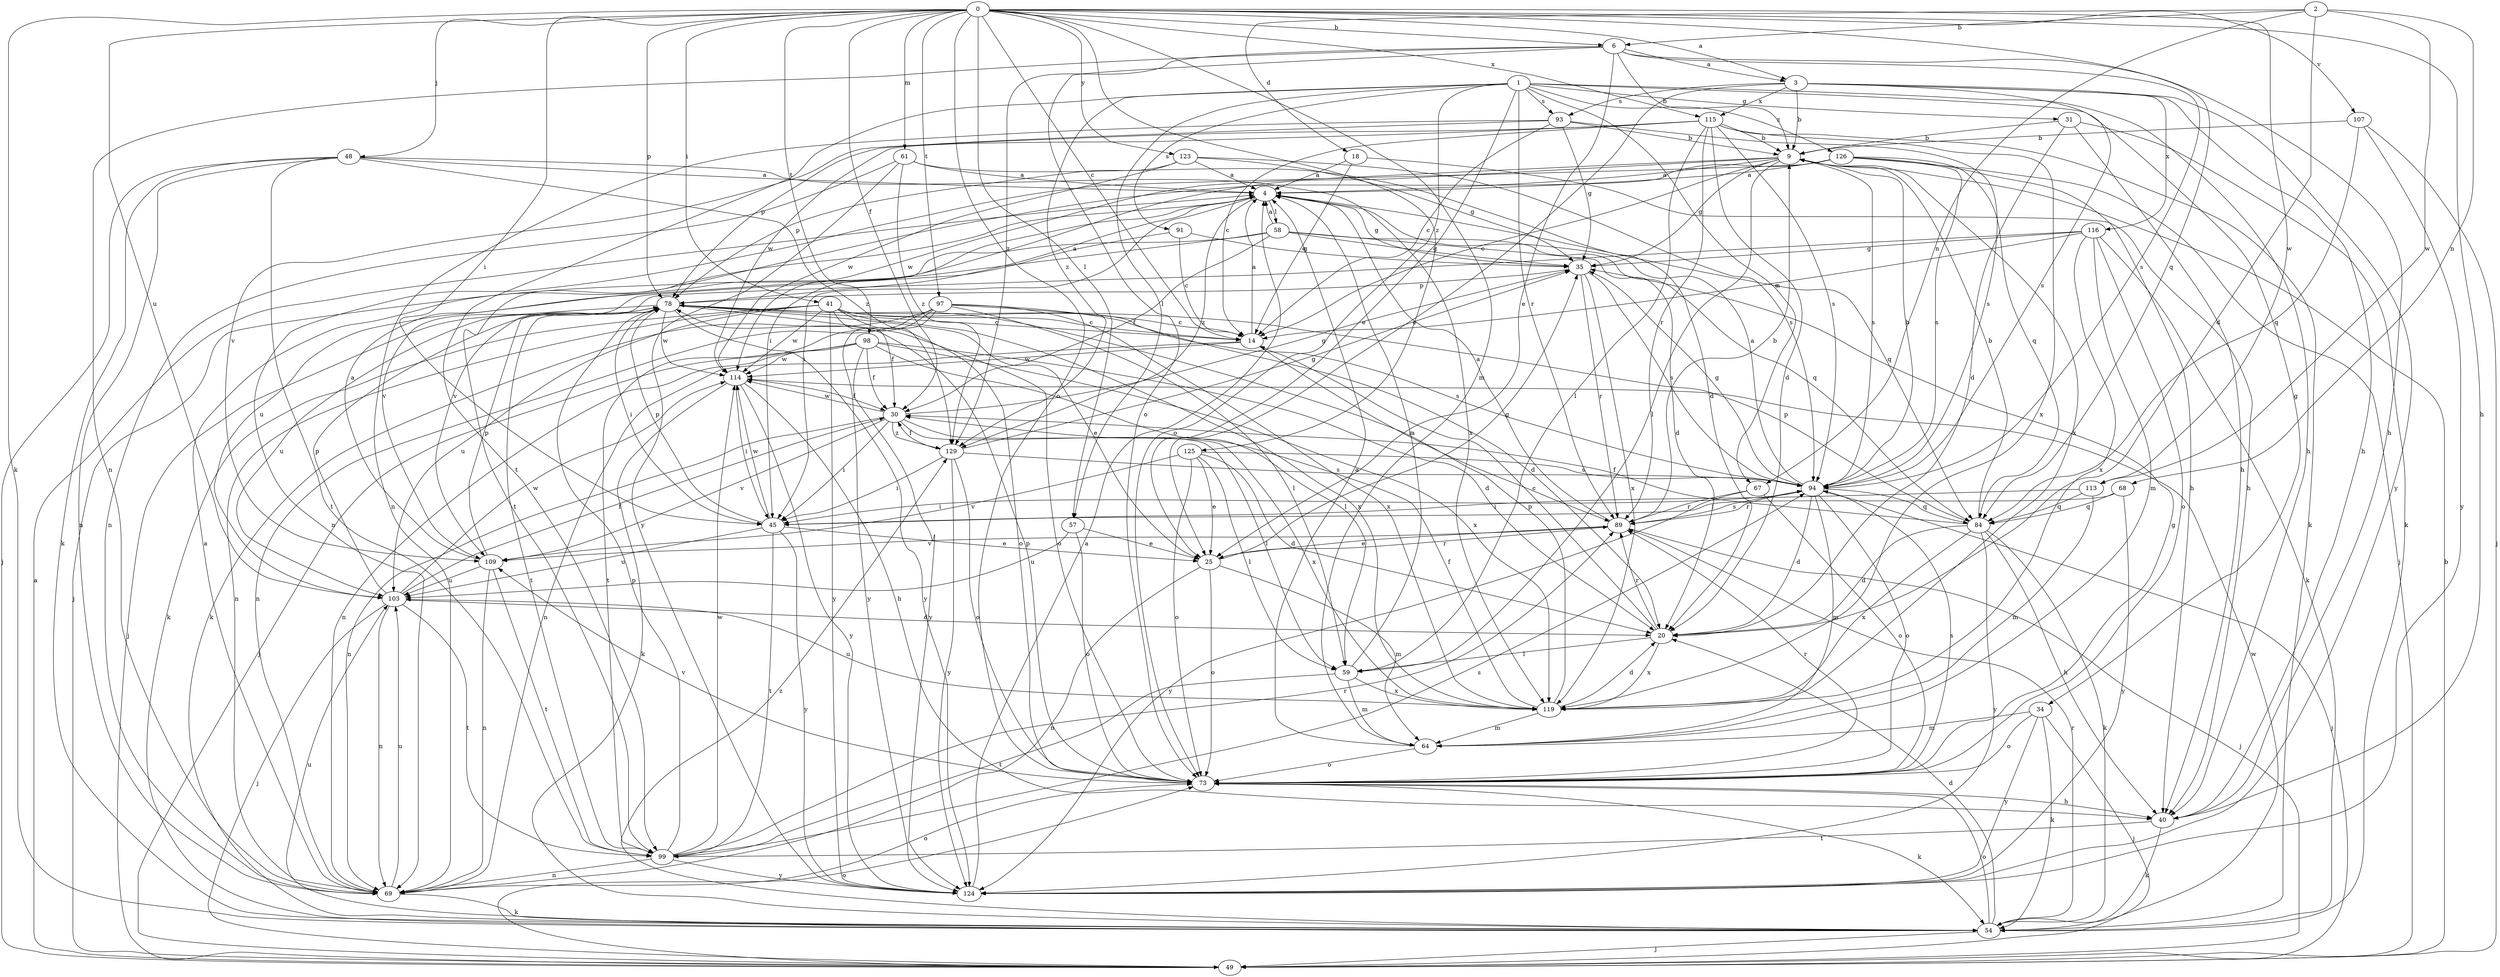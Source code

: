 strict digraph  {
0;
1;
2;
3;
4;
6;
9;
14;
18;
20;
25;
30;
31;
34;
35;
40;
41;
45;
48;
49;
54;
57;
58;
59;
61;
64;
67;
68;
69;
73;
78;
84;
89;
91;
93;
94;
97;
98;
99;
103;
107;
109;
113;
114;
115;
116;
119;
123;
124;
125;
126;
129;
0 -> 3  [label=a];
0 -> 6  [label=b];
0 -> 14  [label=c];
0 -> 30  [label=f];
0 -> 40  [label=h];
0 -> 41  [label=i];
0 -> 45  [label=i];
0 -> 48  [label=j];
0 -> 54  [label=k];
0 -> 57  [label=l];
0 -> 61  [label=m];
0 -> 64  [label=m];
0 -> 73  [label=o];
0 -> 78  [label=p];
0 -> 84  [label=q];
0 -> 97  [label=t];
0 -> 98  [label=t];
0 -> 103  [label=u];
0 -> 107  [label=v];
0 -> 113  [label=w];
0 -> 115  [label=x];
0 -> 123  [label=y];
0 -> 125  [label=z];
1 -> 25  [label=e];
1 -> 31  [label=g];
1 -> 34  [label=g];
1 -> 40  [label=h];
1 -> 57  [label=l];
1 -> 67  [label=n];
1 -> 73  [label=o];
1 -> 89  [label=r];
1 -> 91  [label=s];
1 -> 93  [label=s];
1 -> 99  [label=t];
1 -> 126  [label=z];
1 -> 129  [label=z];
2 -> 6  [label=b];
2 -> 18  [label=d];
2 -> 20  [label=d];
2 -> 67  [label=n];
2 -> 68  [label=n];
2 -> 113  [label=w];
3 -> 9  [label=b];
3 -> 25  [label=e];
3 -> 40  [label=h];
3 -> 93  [label=s];
3 -> 94  [label=s];
3 -> 115  [label=x];
3 -> 116  [label=x];
3 -> 124  [label=y];
4 -> 35  [label=g];
4 -> 45  [label=i];
4 -> 58  [label=l];
4 -> 84  [label=q];
4 -> 129  [label=z];
6 -> 3  [label=a];
6 -> 9  [label=b];
6 -> 25  [label=e];
6 -> 40  [label=h];
6 -> 69  [label=n];
6 -> 73  [label=o];
6 -> 94  [label=s];
6 -> 129  [label=z];
9 -> 4  [label=a];
9 -> 14  [label=c];
9 -> 35  [label=g];
9 -> 45  [label=i];
9 -> 59  [label=l];
9 -> 94  [label=s];
9 -> 114  [label=w];
9 -> 119  [label=x];
14 -> 4  [label=a];
14 -> 69  [label=n];
14 -> 89  [label=r];
14 -> 114  [label=w];
18 -> 4  [label=a];
18 -> 14  [label=c];
18 -> 40  [label=h];
20 -> 14  [label=c];
20 -> 59  [label=l];
20 -> 89  [label=r];
20 -> 119  [label=x];
25 -> 35  [label=g];
25 -> 64  [label=m];
25 -> 69  [label=n];
25 -> 73  [label=o];
25 -> 89  [label=r];
30 -> 35  [label=g];
30 -> 45  [label=i];
30 -> 59  [label=l];
30 -> 69  [label=n];
30 -> 109  [label=v];
30 -> 114  [label=w];
30 -> 119  [label=x];
30 -> 129  [label=z];
31 -> 9  [label=b];
31 -> 20  [label=d];
31 -> 40  [label=h];
31 -> 54  [label=k];
34 -> 49  [label=j];
34 -> 54  [label=k];
34 -> 64  [label=m];
34 -> 73  [label=o];
34 -> 124  [label=y];
35 -> 78  [label=p];
35 -> 89  [label=r];
35 -> 94  [label=s];
35 -> 119  [label=x];
40 -> 54  [label=k];
40 -> 99  [label=t];
41 -> 14  [label=c];
41 -> 30  [label=f];
41 -> 54  [label=k];
41 -> 69  [label=n];
41 -> 73  [label=o];
41 -> 94  [label=s];
41 -> 103  [label=u];
41 -> 114  [label=w];
41 -> 119  [label=x];
41 -> 124  [label=y];
45 -> 25  [label=e];
45 -> 78  [label=p];
45 -> 99  [label=t];
45 -> 103  [label=u];
45 -> 114  [label=w];
45 -> 124  [label=y];
48 -> 4  [label=a];
48 -> 49  [label=j];
48 -> 54  [label=k];
48 -> 69  [label=n];
48 -> 99  [label=t];
48 -> 119  [label=x];
48 -> 129  [label=z];
49 -> 4  [label=a];
49 -> 9  [label=b];
49 -> 73  [label=o];
54 -> 20  [label=d];
54 -> 49  [label=j];
54 -> 73  [label=o];
54 -> 89  [label=r];
54 -> 103  [label=u];
54 -> 114  [label=w];
54 -> 129  [label=z];
57 -> 25  [label=e];
57 -> 73  [label=o];
57 -> 103  [label=u];
58 -> 4  [label=a];
58 -> 20  [label=d];
58 -> 30  [label=f];
58 -> 35  [label=g];
58 -> 49  [label=j];
58 -> 84  [label=q];
58 -> 103  [label=u];
59 -> 4  [label=a];
59 -> 64  [label=m];
59 -> 99  [label=t];
59 -> 119  [label=x];
61 -> 4  [label=a];
61 -> 20  [label=d];
61 -> 69  [label=n];
61 -> 124  [label=y];
61 -> 129  [label=z];
64 -> 4  [label=a];
64 -> 73  [label=o];
67 -> 73  [label=o];
67 -> 89  [label=r];
67 -> 124  [label=y];
68 -> 45  [label=i];
68 -> 84  [label=q];
68 -> 124  [label=y];
69 -> 4  [label=a];
69 -> 54  [label=k];
69 -> 73  [label=o];
69 -> 103  [label=u];
73 -> 35  [label=g];
73 -> 40  [label=h];
73 -> 54  [label=k];
73 -> 78  [label=p];
73 -> 89  [label=r];
73 -> 94  [label=s];
73 -> 109  [label=v];
78 -> 4  [label=a];
78 -> 14  [label=c];
78 -> 25  [label=e];
78 -> 45  [label=i];
78 -> 49  [label=j];
78 -> 73  [label=o];
78 -> 99  [label=t];
78 -> 103  [label=u];
78 -> 114  [label=w];
78 -> 124  [label=y];
84 -> 9  [label=b];
84 -> 20  [label=d];
84 -> 30  [label=f];
84 -> 40  [label=h];
84 -> 54  [label=k];
84 -> 78  [label=p];
84 -> 119  [label=x];
84 -> 124  [label=y];
89 -> 4  [label=a];
89 -> 9  [label=b];
89 -> 25  [label=e];
89 -> 49  [label=j];
89 -> 94  [label=s];
89 -> 109  [label=v];
91 -> 14  [label=c];
91 -> 35  [label=g];
91 -> 109  [label=v];
93 -> 9  [label=b];
93 -> 14  [label=c];
93 -> 35  [label=g];
93 -> 69  [label=n];
93 -> 78  [label=p];
93 -> 94  [label=s];
94 -> 4  [label=a];
94 -> 9  [label=b];
94 -> 20  [label=d];
94 -> 35  [label=g];
94 -> 45  [label=i];
94 -> 49  [label=j];
94 -> 64  [label=m];
94 -> 73  [label=o];
94 -> 84  [label=q];
94 -> 89  [label=r];
97 -> 14  [label=c];
97 -> 20  [label=d];
97 -> 54  [label=k];
97 -> 59  [label=l];
97 -> 69  [label=n];
97 -> 99  [label=t];
97 -> 119  [label=x];
97 -> 124  [label=y];
98 -> 20  [label=d];
98 -> 30  [label=f];
98 -> 49  [label=j];
98 -> 59  [label=l];
98 -> 69  [label=n];
98 -> 114  [label=w];
98 -> 119  [label=x];
98 -> 124  [label=y];
99 -> 69  [label=n];
99 -> 78  [label=p];
99 -> 89  [label=r];
99 -> 94  [label=s];
99 -> 114  [label=w];
99 -> 124  [label=y];
103 -> 20  [label=d];
103 -> 30  [label=f];
103 -> 49  [label=j];
103 -> 69  [label=n];
103 -> 78  [label=p];
103 -> 99  [label=t];
103 -> 114  [label=w];
107 -> 9  [label=b];
107 -> 49  [label=j];
107 -> 84  [label=q];
107 -> 124  [label=y];
109 -> 4  [label=a];
109 -> 69  [label=n];
109 -> 78  [label=p];
109 -> 99  [label=t];
109 -> 103  [label=u];
113 -> 45  [label=i];
113 -> 64  [label=m];
113 -> 84  [label=q];
114 -> 30  [label=f];
114 -> 40  [label=h];
114 -> 45  [label=i];
114 -> 54  [label=k];
114 -> 124  [label=y];
115 -> 9  [label=b];
115 -> 14  [label=c];
115 -> 20  [label=d];
115 -> 54  [label=k];
115 -> 59  [label=l];
115 -> 89  [label=r];
115 -> 94  [label=s];
115 -> 109  [label=v];
115 -> 114  [label=w];
115 -> 119  [label=x];
116 -> 14  [label=c];
116 -> 35  [label=g];
116 -> 54  [label=k];
116 -> 64  [label=m];
116 -> 73  [label=o];
116 -> 109  [label=v];
116 -> 119  [label=x];
119 -> 20  [label=d];
119 -> 30  [label=f];
119 -> 64  [label=m];
119 -> 78  [label=p];
119 -> 103  [label=u];
123 -> 4  [label=a];
123 -> 35  [label=g];
123 -> 78  [label=p];
123 -> 94  [label=s];
123 -> 114  [label=w];
124 -> 4  [label=a];
125 -> 20  [label=d];
125 -> 25  [label=e];
125 -> 59  [label=l];
125 -> 73  [label=o];
125 -> 94  [label=s];
125 -> 109  [label=v];
126 -> 4  [label=a];
126 -> 40  [label=h];
126 -> 49  [label=j];
126 -> 69  [label=n];
126 -> 84  [label=q];
126 -> 94  [label=s];
126 -> 99  [label=t];
129 -> 30  [label=f];
129 -> 35  [label=g];
129 -> 45  [label=i];
129 -> 73  [label=o];
129 -> 94  [label=s];
129 -> 124  [label=y];
}
